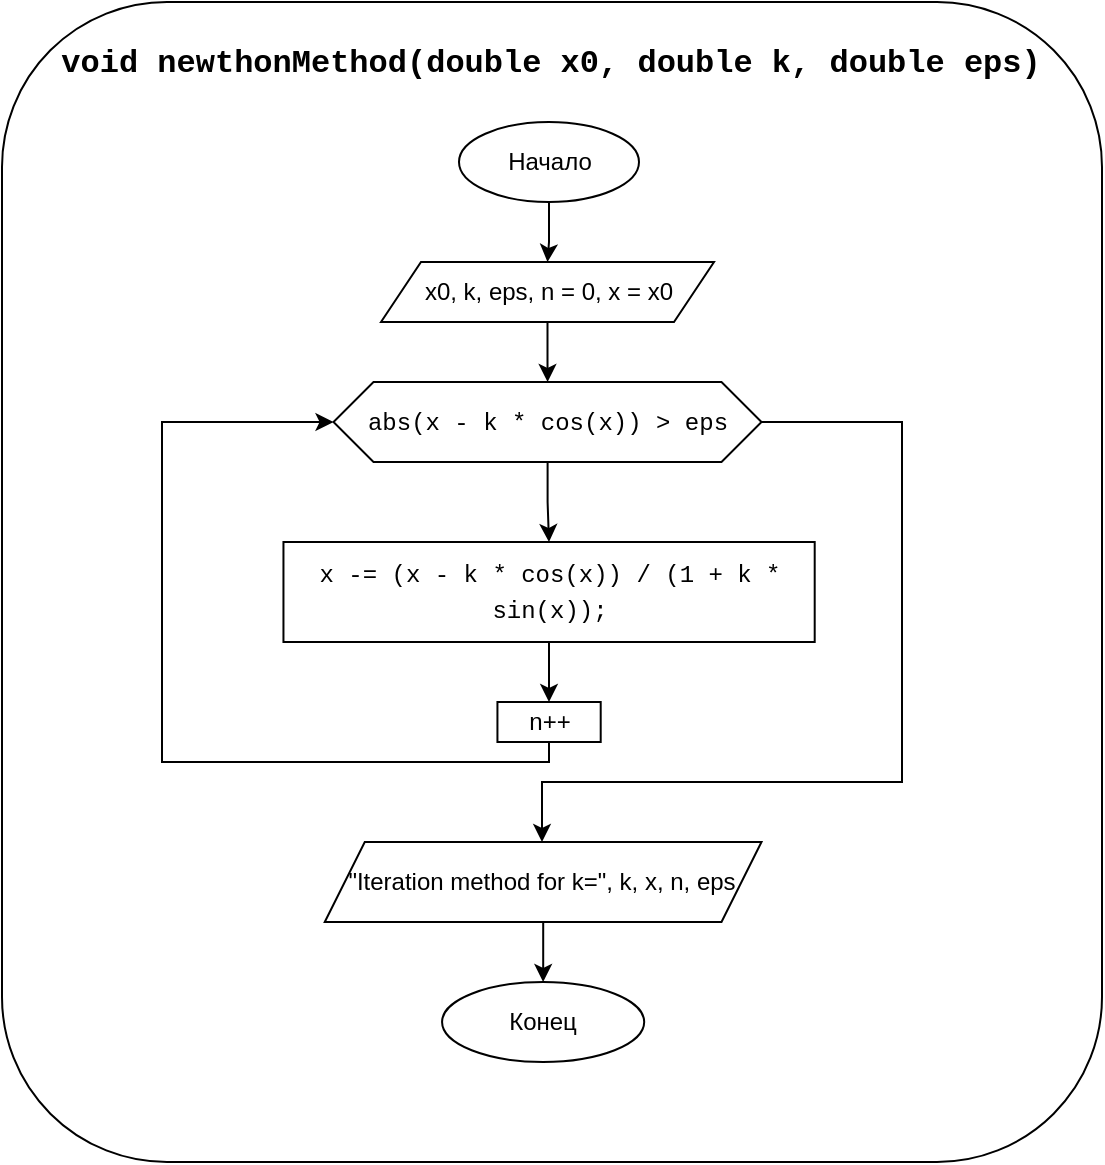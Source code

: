<mxfile version="15.1.3" type="device"><diagram id="m3DT51XUiqK-2KIbxo9N" name="Страница 1"><mxGraphModel dx="946" dy="672" grid="1" gridSize="10" guides="1" tooltips="1" connect="1" arrows="1" fold="1" page="1" pageScale="1" pageWidth="827" pageHeight="1169" math="0" shadow="0"><root><mxCell id="0"/><mxCell id="1" parent="0"/><mxCell id="X-YO7JX1AfkRmpjLnJp_-1" value="" style="rounded=1;whiteSpace=wrap;html=1;fillColor=none;arcSize=15;" vertex="1" parent="1"><mxGeometry x="140" y="40" width="550" height="580" as="geometry"/></mxCell><mxCell id="X-YO7JX1AfkRmpjLnJp_-2" value="&lt;div style=&quot;font-family: &amp;#34;menlo&amp;#34; , &amp;#34;monaco&amp;#34; , &amp;#34;courier new&amp;#34; , monospace ; line-height: 18px&quot;&gt;&lt;div style=&quot;font-family: &amp;#34;menlo&amp;#34; , &amp;#34;monaco&amp;#34; , &amp;#34;courier new&amp;#34; , monospace ; line-height: 18px ; font-size: 16px&quot;&gt;&lt;b&gt;&lt;span&gt;void&lt;/span&gt; &lt;span&gt;newthonMethod&lt;/span&gt;(&lt;span&gt;double&lt;/span&gt; x0, &lt;span&gt;double&lt;/span&gt; k, &lt;span&gt;double&lt;/span&gt; eps)&lt;/b&gt;&lt;/div&gt;&lt;/div&gt;" style="text;html=1;align=center;verticalAlign=middle;resizable=0;points=[];autosize=1;strokeColor=none;fillColor=none;" vertex="1" parent="1"><mxGeometry x="158.5" y="60" width="510" height="20" as="geometry"/></mxCell><mxCell id="X-YO7JX1AfkRmpjLnJp_-3" value="" style="edgeStyle=orthogonalEdgeStyle;rounded=0;orthogonalLoop=1;jettySize=auto;html=1;" edge="1" parent="1" source="X-YO7JX1AfkRmpjLnJp_-4" target="X-YO7JX1AfkRmpjLnJp_-9"><mxGeometry relative="1" as="geometry"/></mxCell><mxCell id="X-YO7JX1AfkRmpjLnJp_-4" value="x0, k, eps, n = 0, x = x0" style="shape=parallelogram;perimeter=parallelogramPerimeter;whiteSpace=wrap;html=1;fixedSize=1;fillColor=none;" vertex="1" parent="1"><mxGeometry x="329.5" y="170" width="166.5" height="30" as="geometry"/></mxCell><mxCell id="X-YO7JX1AfkRmpjLnJp_-5" value="" style="edgeStyle=orthogonalEdgeStyle;rounded=0;orthogonalLoop=1;jettySize=auto;html=1;" edge="1" parent="1" source="X-YO7JX1AfkRmpjLnJp_-6" target="X-YO7JX1AfkRmpjLnJp_-4"><mxGeometry relative="1" as="geometry"/></mxCell><mxCell id="X-YO7JX1AfkRmpjLnJp_-6" value="Начало" style="ellipse;whiteSpace=wrap;html=1;fillColor=none;" vertex="1" parent="1"><mxGeometry x="368.5" y="100" width="90" height="40" as="geometry"/></mxCell><mxCell id="X-YO7JX1AfkRmpjLnJp_-7" value="" style="edgeStyle=orthogonalEdgeStyle;rounded=0;orthogonalLoop=1;jettySize=auto;html=1;" edge="1" parent="1" source="X-YO7JX1AfkRmpjLnJp_-9" target="X-YO7JX1AfkRmpjLnJp_-12"><mxGeometry relative="1" as="geometry"/></mxCell><mxCell id="X-YO7JX1AfkRmpjLnJp_-8" value="" style="edgeStyle=orthogonalEdgeStyle;rounded=0;orthogonalLoop=1;jettySize=auto;html=1;" edge="1" parent="1" source="X-YO7JX1AfkRmpjLnJp_-9" target="X-YO7JX1AfkRmpjLnJp_-16"><mxGeometry relative="1" as="geometry"><Array as="points"><mxPoint x="590" y="250"/><mxPoint x="590" y="430"/><mxPoint x="410" y="430"/></Array></mxGeometry></mxCell><mxCell id="X-YO7JX1AfkRmpjLnJp_-9" value="&lt;div style=&quot;font-family: menlo, monaco, &amp;quot;courier new&amp;quot;, monospace; line-height: 18px;&quot;&gt;&lt;span style=&quot;&quot;&gt;abs&lt;/span&gt;(&lt;span style=&quot;&quot;&gt;x&lt;/span&gt; &lt;span style=&quot;&quot;&gt;-&lt;/span&gt; k &lt;span style=&quot;&quot;&gt;*&lt;/span&gt; &lt;span style=&quot;&quot;&gt;cos&lt;/span&gt;(&lt;span style=&quot;&quot;&gt;x&lt;/span&gt;)) &lt;span style=&quot;&quot;&gt;&amp;gt;&lt;/span&gt; eps&lt;/div&gt;" style="shape=hexagon;perimeter=hexagonPerimeter2;whiteSpace=wrap;html=1;fixedSize=1;fillColor=none;" vertex="1" parent="1"><mxGeometry x="305.75" y="230" width="214" height="40" as="geometry"/></mxCell><mxCell id="X-YO7JX1AfkRmpjLnJp_-10" style="edgeStyle=orthogonalEdgeStyle;rounded=0;orthogonalLoop=1;jettySize=auto;html=1;exitX=0.5;exitY=1;exitDx=0;exitDy=0;" edge="1" parent="1" source="X-YO7JX1AfkRmpjLnJp_-9" target="X-YO7JX1AfkRmpjLnJp_-9"><mxGeometry relative="1" as="geometry"/></mxCell><mxCell id="X-YO7JX1AfkRmpjLnJp_-11" value="" style="edgeStyle=orthogonalEdgeStyle;rounded=0;orthogonalLoop=1;jettySize=auto;html=1;" edge="1" parent="1" source="X-YO7JX1AfkRmpjLnJp_-12" target="X-YO7JX1AfkRmpjLnJp_-14"><mxGeometry relative="1" as="geometry"/></mxCell><mxCell id="X-YO7JX1AfkRmpjLnJp_-12" value="&lt;div style=&quot;font-family: menlo, monaco, &amp;quot;courier new&amp;quot;, monospace; line-height: 18px;&quot;&gt;  &lt;span style=&quot;&quot;&gt;x&lt;/span&gt; &lt;span style=&quot;&quot;&gt;-=&lt;/span&gt; (&lt;span style=&quot;&quot;&gt;x&lt;/span&gt; &lt;span style=&quot;&quot;&gt;-&lt;/span&gt; k &lt;span style=&quot;&quot;&gt;*&lt;/span&gt; &lt;span style=&quot;&quot;&gt;cos&lt;/span&gt;(&lt;span style=&quot;&quot;&gt;x&lt;/span&gt;)) &lt;span style=&quot;&quot;&gt;/&lt;/span&gt; (&lt;span style=&quot;&quot;&gt;1&lt;/span&gt; &lt;span style=&quot;&quot;&gt;+&lt;/span&gt; k &lt;span style=&quot;&quot;&gt;*&lt;/span&gt; &lt;span style=&quot;&quot;&gt;sin&lt;/span&gt;(&lt;span style=&quot;&quot;&gt;x&lt;/span&gt;));&lt;/div&gt;" style="whiteSpace=wrap;html=1;fillColor=none;" vertex="1" parent="1"><mxGeometry x="280.73" y="310" width="265.62" height="50" as="geometry"/></mxCell><mxCell id="X-YO7JX1AfkRmpjLnJp_-13" value="" style="edgeStyle=orthogonalEdgeStyle;rounded=0;orthogonalLoop=1;jettySize=auto;html=1;entryX=0;entryY=0.5;entryDx=0;entryDy=0;" edge="1" parent="1" source="X-YO7JX1AfkRmpjLnJp_-14" target="X-YO7JX1AfkRmpjLnJp_-9"><mxGeometry relative="1" as="geometry"><mxPoint x="412.7" y="410" as="targetPoint"/><Array as="points"><mxPoint x="414" y="420"/><mxPoint x="220" y="420"/><mxPoint x="220" y="250"/></Array></mxGeometry></mxCell><mxCell id="X-YO7JX1AfkRmpjLnJp_-14" value="n++" style="whiteSpace=wrap;html=1;fillColor=none;" vertex="1" parent="1"><mxGeometry x="387.72" y="390" width="51.63" height="20" as="geometry"/></mxCell><mxCell id="X-YO7JX1AfkRmpjLnJp_-15" value="" style="edgeStyle=orthogonalEdgeStyle;rounded=0;orthogonalLoop=1;jettySize=auto;html=1;" edge="1" parent="1" source="X-YO7JX1AfkRmpjLnJp_-16" target="X-YO7JX1AfkRmpjLnJp_-17"><mxGeometry relative="1" as="geometry"/></mxCell><mxCell id="X-YO7JX1AfkRmpjLnJp_-16" value="&quot;Iteration method for k=&quot;, k, x, n, eps" style="shape=parallelogram;perimeter=parallelogramPerimeter;whiteSpace=wrap;html=1;fixedSize=1;fillColor=none;" vertex="1" parent="1"><mxGeometry x="301.38" y="460" width="218.37" height="40" as="geometry"/></mxCell><mxCell id="X-YO7JX1AfkRmpjLnJp_-17" value="Конец" style="ellipse;whiteSpace=wrap;html=1;fillColor=none;" vertex="1" parent="1"><mxGeometry x="360.03" y="530" width="101.07" height="40" as="geometry"/></mxCell></root></mxGraphModel></diagram></mxfile>
